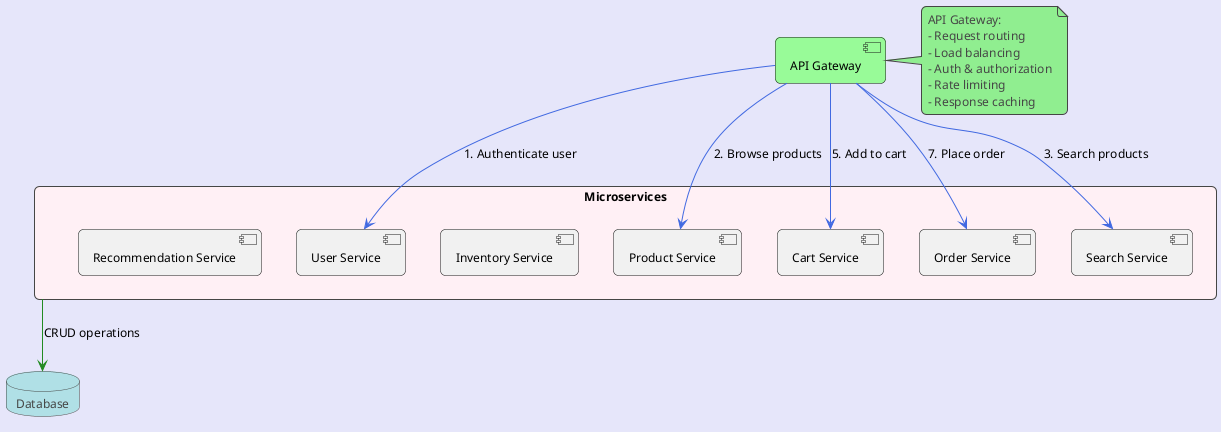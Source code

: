 @startuml API_Gateway_Microservices
!theme toy
skinparam backgroundColor E6E6FA
skinparam shadowing false
skinparam RoundCorner 10
skinparam ArrowColor 454645
skinparam DefaultFontName Arial
skinparam DefaultFontSize 12

component "API Gateway" as APIGateway #98FB98
rectangle "Microservices" as Microservices #FFF0F5 {
    component "User Service" as UserService
    component "Product Service" as ProductService
    component "Cart Service" as CartService
    component "Order Service" as OrderService
    component "Inventory Service" as InventoryService
    component "Search Service" as SearchService
    component "Recommendation Service" as RecommendationService
}
database "Database" as Database #B0E0E6

' Relationships
APIGateway -[#4169E1]down-> UserService : "1. Authenticate user"
APIGateway -[#4169E1]down-> ProductService : "2. Browse products"
APIGateway -[#4169E1]down-> SearchService : "3. Search products"
APIGateway -[#4169E1]down-> CartService : "5. Add to cart"
APIGateway -[#4169E1]down-> OrderService : "7. Place order"

Microservices -[#228B22]down-> Database : "CRUD operations"

' Notes
note right of APIGateway
  API Gateway:
  - Request routing
  - Load balancing
  - Auth & authorization
  - Rate limiting
  - Response caching
end note

@enduml
